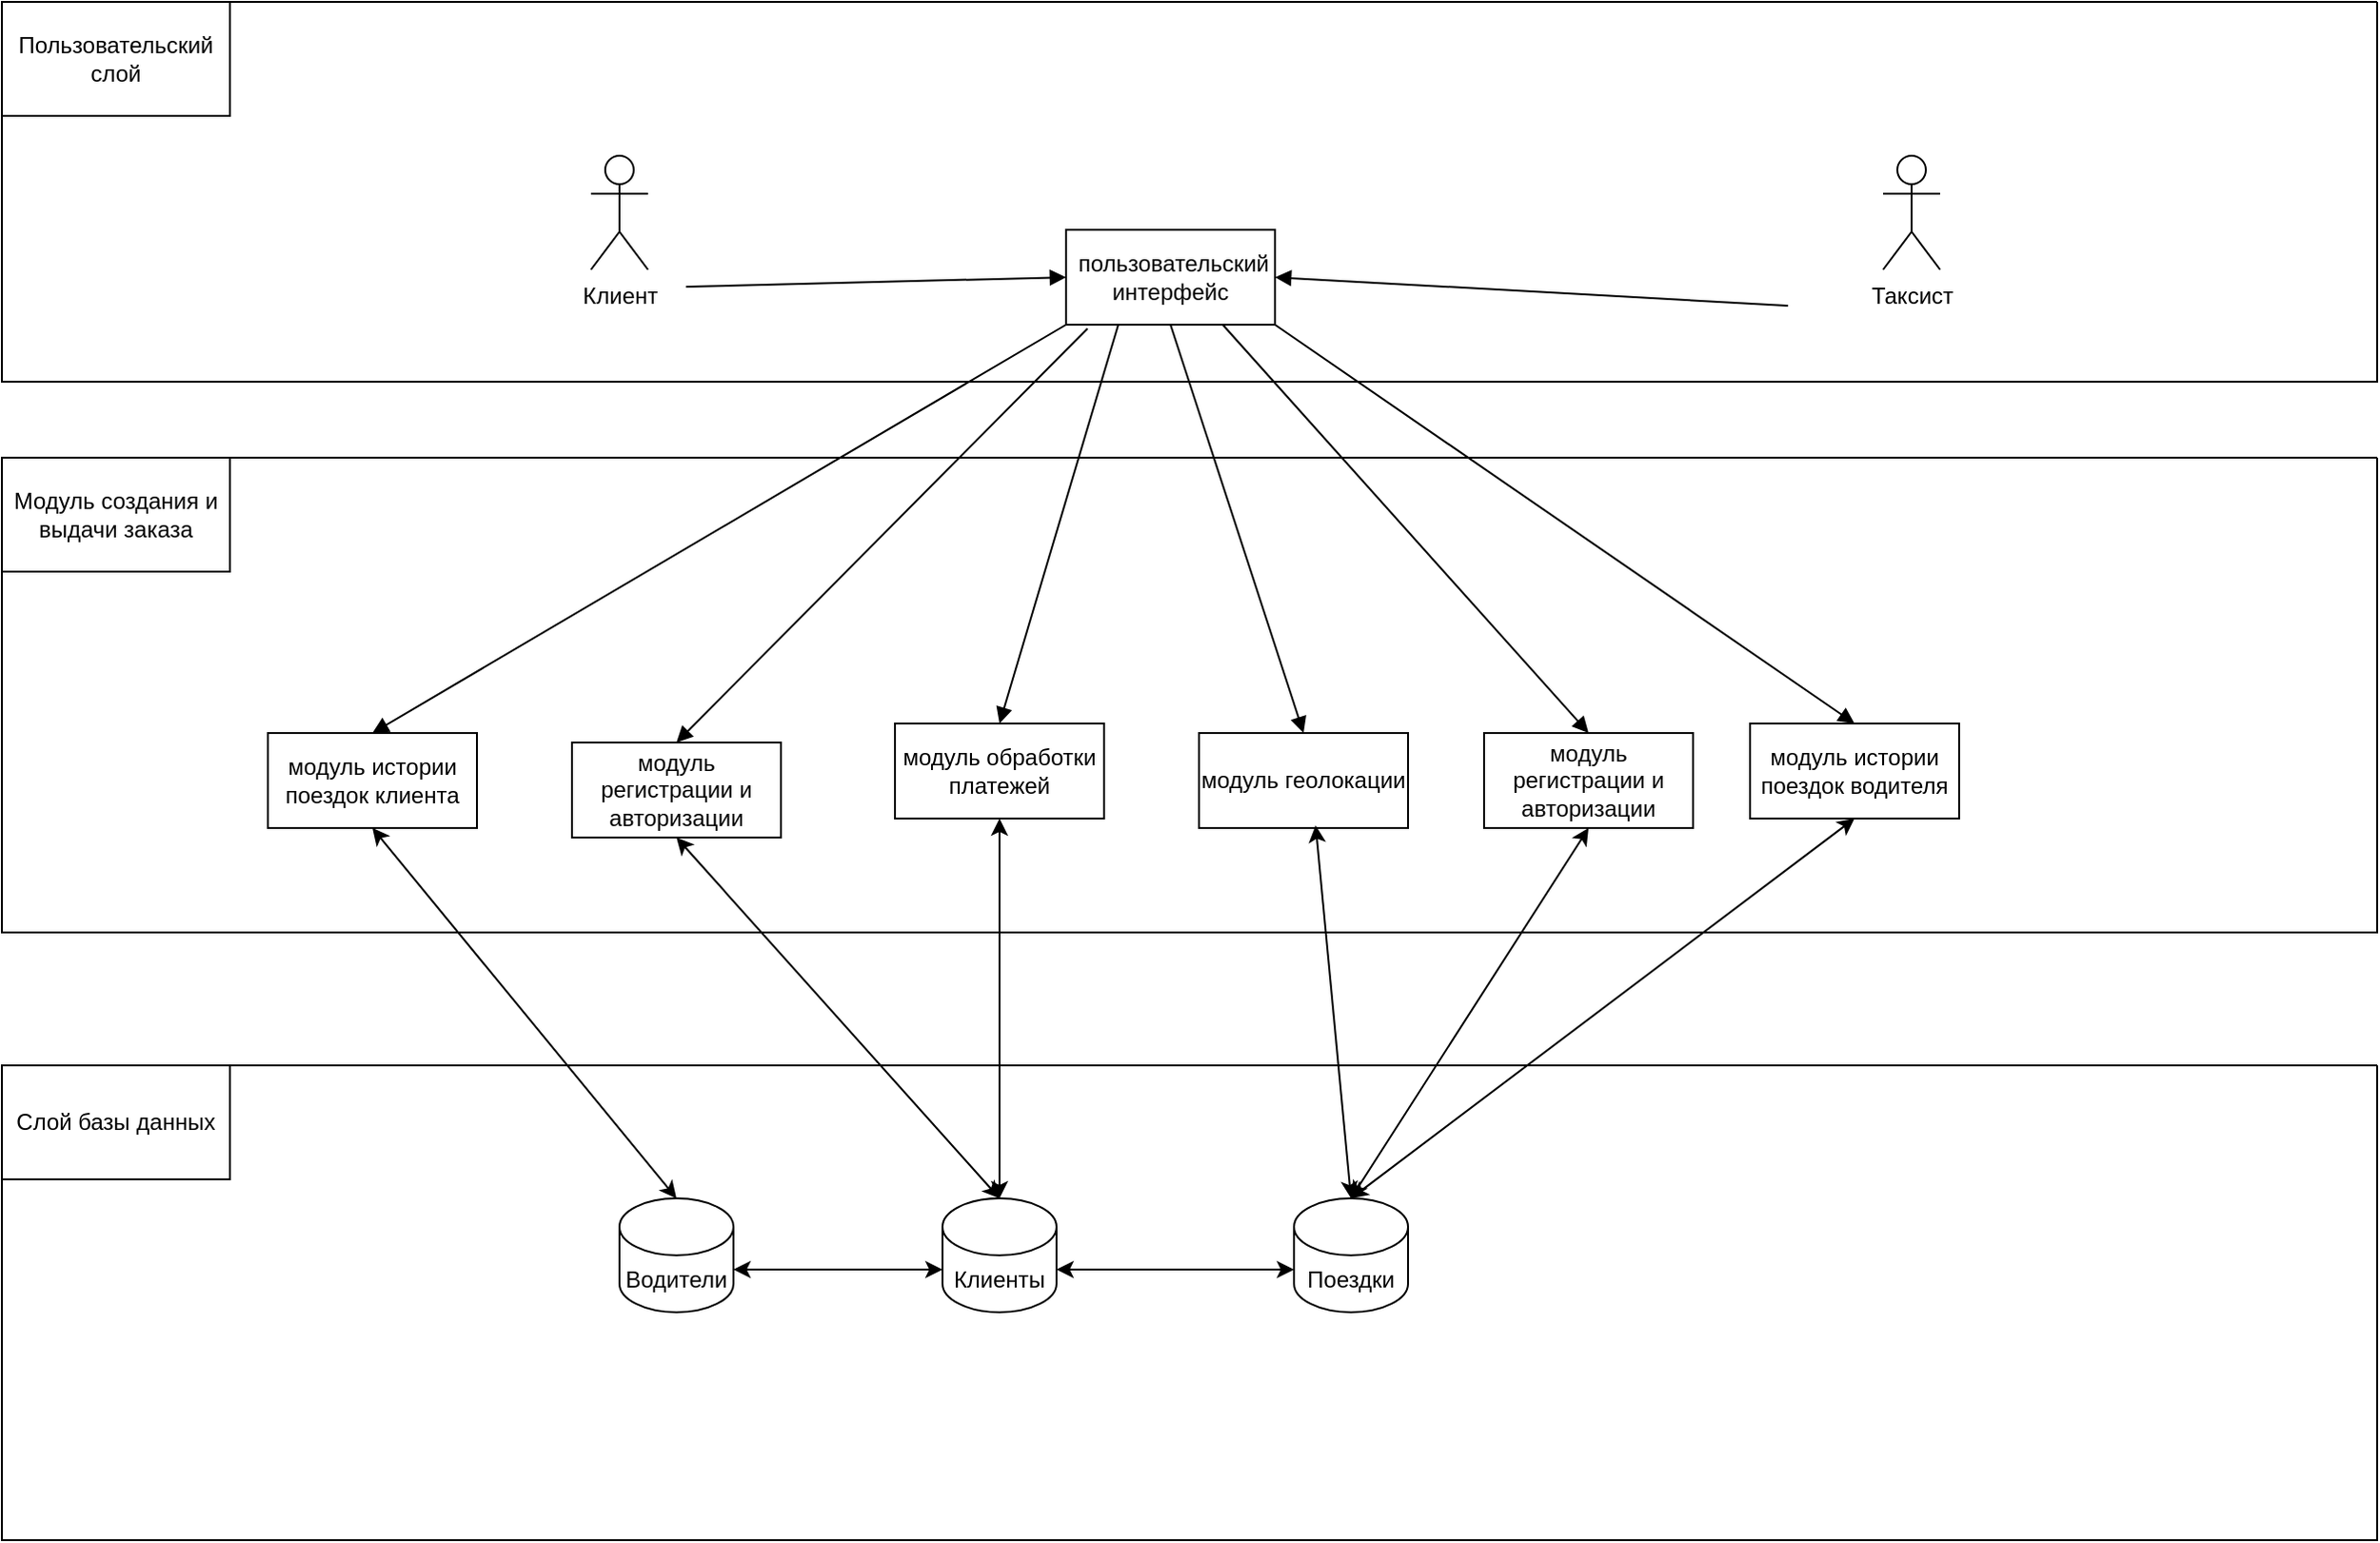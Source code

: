 <mxfile version="22.0.8" type="github">
  <diagram name="Page-1" id="b5b7bab2-c9e2-2cf4-8b2a-24fd1a2a6d21">
    <mxGraphModel dx="4617" dy="1643" grid="1" gridSize="10" guides="1" tooltips="1" connect="1" arrows="1" fold="1" page="1" pageScale="1" pageWidth="827" pageHeight="1169" background="none" math="0" shadow="0">
      <root>
        <mxCell id="0" />
        <mxCell id="1" parent="0" />
        <mxCell id="cKeQ6S0oiYJnXy505rPp-26" value="" style="swimlane;startSize=0;" parent="1" vertex="1">
          <mxGeometry x="-1120" y="200" width="1250" height="200" as="geometry" />
        </mxCell>
        <mxCell id="cKeQ6S0oiYJnXy505rPp-66" value="Пользовательский слой" style="whiteSpace=wrap;html=1;" parent="cKeQ6S0oiYJnXy505rPp-26" vertex="1">
          <mxGeometry width="120" height="60" as="geometry" />
        </mxCell>
        <mxCell id="cKeQ6S0oiYJnXy505rPp-74" value="&amp;nbsp;пользовательский интерфейс" style="html=1;whiteSpace=wrap;" parent="cKeQ6S0oiYJnXy505rPp-26" vertex="1">
          <mxGeometry x="560" y="120" width="110" height="50" as="geometry" />
        </mxCell>
        <mxCell id="cKeQ6S0oiYJnXy505rPp-46" value="Клиент" style="shape=umlActor;verticalLabelPosition=bottom;verticalAlign=top;html=1;" parent="1" vertex="1">
          <mxGeometry x="-810" y="281" width="30" height="60" as="geometry" />
        </mxCell>
        <mxCell id="cKeQ6S0oiYJnXy505rPp-53" value="" style="html=1;verticalAlign=bottom;endArrow=block;curved=0;rounded=0;entryX=0;entryY=0.5;entryDx=0;entryDy=0;" parent="1" target="cKeQ6S0oiYJnXy505rPp-74" edge="1">
          <mxGeometry width="80" relative="1" as="geometry">
            <mxPoint x="-760" y="350" as="sourcePoint" />
            <mxPoint x="-715" y="487" as="targetPoint" />
          </mxGeometry>
        </mxCell>
        <mxCell id="cKeQ6S0oiYJnXy505rPp-60" value="Таксист" style="shape=umlActor;verticalLabelPosition=bottom;verticalAlign=top;html=1;" parent="1" vertex="1">
          <mxGeometry x="-130" y="281" width="30" height="60" as="geometry" />
        </mxCell>
        <mxCell id="cKeQ6S0oiYJnXy505rPp-62" value="" style="html=1;verticalAlign=bottom;endArrow=block;curved=0;rounded=0;entryX=1;entryY=0.5;entryDx=0;entryDy=0;" parent="1" target="cKeQ6S0oiYJnXy505rPp-74" edge="1">
          <mxGeometry width="80" relative="1" as="geometry">
            <mxPoint x="-180" y="360" as="sourcePoint" />
            <mxPoint x="-195" y="476.5" as="targetPoint" />
          </mxGeometry>
        </mxCell>
        <mxCell id="cKeQ6S0oiYJnXy505rPp-67" value="" style="swimlane;startSize=0;" parent="1" vertex="1">
          <mxGeometry x="-1120" y="440" width="1250" height="250" as="geometry" />
        </mxCell>
        <mxCell id="cKeQ6S0oiYJnXy505rPp-75" value="модуль геолокации" style="html=1;whiteSpace=wrap;" parent="cKeQ6S0oiYJnXy505rPp-67" vertex="1">
          <mxGeometry x="630" y="145" width="110" height="50" as="geometry" />
        </mxCell>
        <mxCell id="cKeQ6S0oiYJnXy505rPp-76" value="модуль обработки платежей" style="html=1;whiteSpace=wrap;" parent="cKeQ6S0oiYJnXy505rPp-67" vertex="1">
          <mxGeometry x="470" y="140" width="110" height="50" as="geometry" />
        </mxCell>
        <mxCell id="cKeQ6S0oiYJnXy505rPp-77" value="модуль истории поездок клиента" style="html=1;whiteSpace=wrap;" parent="cKeQ6S0oiYJnXy505rPp-67" vertex="1">
          <mxGeometry x="140" y="145" width="110" height="50" as="geometry" />
        </mxCell>
        <mxCell id="cKeQ6S0oiYJnXy505rPp-78" value="модуль истории поездок водителя" style="html=1;whiteSpace=wrap;" parent="cKeQ6S0oiYJnXy505rPp-67" vertex="1">
          <mxGeometry x="920" y="140" width="110" height="50" as="geometry" />
        </mxCell>
        <mxCell id="cKeQ6S0oiYJnXy505rPp-48" value="модуль регистрации и авторизации" style="html=1;whiteSpace=wrap;" parent="cKeQ6S0oiYJnXy505rPp-67" vertex="1">
          <mxGeometry x="300" y="150" width="110" height="50" as="geometry" />
        </mxCell>
        <mxCell id="cKeQ6S0oiYJnXy505rPp-80" value="модуль регистрации и авторизации" style="html=1;whiteSpace=wrap;" parent="cKeQ6S0oiYJnXy505rPp-67" vertex="1">
          <mxGeometry x="780" y="145" width="110" height="50" as="geometry" />
        </mxCell>
        <mxCell id="cKeQ6S0oiYJnXy505rPp-84" value="Модуль создания и выдачи заказа" style="whiteSpace=wrap;html=1;" parent="cKeQ6S0oiYJnXy505rPp-67" vertex="1">
          <mxGeometry width="120" height="60" as="geometry" />
        </mxCell>
        <mxCell id="cKeQ6S0oiYJnXy505rPp-85" value="" style="html=1;verticalAlign=bottom;endArrow=block;curved=0;rounded=0;entryX=0.5;entryY=0;entryDx=0;entryDy=0;exitX=0;exitY=1;exitDx=0;exitDy=0;" parent="1" source="cKeQ6S0oiYJnXy505rPp-74" target="cKeQ6S0oiYJnXy505rPp-77" edge="1">
          <mxGeometry width="80" relative="1" as="geometry">
            <mxPoint x="-590" y="500" as="sourcePoint" />
            <mxPoint x="-390" y="495" as="targetPoint" />
          </mxGeometry>
        </mxCell>
        <mxCell id="cKeQ6S0oiYJnXy505rPp-86" value="" style="html=1;verticalAlign=bottom;endArrow=block;curved=0;rounded=0;entryX=0.5;entryY=0;entryDx=0;entryDy=0;exitX=0.103;exitY=1.04;exitDx=0;exitDy=0;exitPerimeter=0;" parent="1" source="cKeQ6S0oiYJnXy505rPp-74" target="cKeQ6S0oiYJnXy505rPp-48" edge="1">
          <mxGeometry width="80" relative="1" as="geometry">
            <mxPoint x="-455" y="390" as="sourcePoint" />
            <mxPoint x="-820" y="605" as="targetPoint" />
          </mxGeometry>
        </mxCell>
        <mxCell id="cKeQ6S0oiYJnXy505rPp-87" value="" style="html=1;verticalAlign=bottom;endArrow=block;curved=0;rounded=0;entryX=0.5;entryY=0;entryDx=0;entryDy=0;exitX=0.25;exitY=1;exitDx=0;exitDy=0;" parent="1" source="cKeQ6S0oiYJnXy505rPp-74" target="cKeQ6S0oiYJnXy505rPp-76" edge="1">
          <mxGeometry width="80" relative="1" as="geometry">
            <mxPoint x="-485" y="376.5" as="sourcePoint" />
            <mxPoint x="-690" y="596.5" as="targetPoint" />
          </mxGeometry>
        </mxCell>
        <mxCell id="cKeQ6S0oiYJnXy505rPp-88" value="" style="html=1;verticalAlign=bottom;endArrow=block;curved=0;rounded=0;entryX=0.5;entryY=0;entryDx=0;entryDy=0;exitX=0.5;exitY=1;exitDx=0;exitDy=0;" parent="1" source="cKeQ6S0oiYJnXy505rPp-74" target="cKeQ6S0oiYJnXy505rPp-75" edge="1">
          <mxGeometry width="80" relative="1" as="geometry">
            <mxPoint x="-463.5" y="375" as="sourcePoint" />
            <mxPoint x="-526.5" y="585" as="targetPoint" />
          </mxGeometry>
        </mxCell>
        <mxCell id="cKeQ6S0oiYJnXy505rPp-89" value="" style="html=1;verticalAlign=bottom;endArrow=block;curved=0;rounded=0;entryX=0.5;entryY=0;entryDx=0;entryDy=0;exitX=0.75;exitY=1;exitDx=0;exitDy=0;" parent="1" source="cKeQ6S0oiYJnXy505rPp-74" target="cKeQ6S0oiYJnXy505rPp-80" edge="1">
          <mxGeometry width="80" relative="1" as="geometry">
            <mxPoint x="-430" y="375" as="sourcePoint" />
            <mxPoint x="-360" y="590" as="targetPoint" />
          </mxGeometry>
        </mxCell>
        <mxCell id="cKeQ6S0oiYJnXy505rPp-90" value="" style="html=1;verticalAlign=bottom;endArrow=block;curved=0;rounded=0;entryX=0.5;entryY=0;entryDx=0;entryDy=0;exitX=1;exitY=1;exitDx=0;exitDy=0;" parent="1" source="cKeQ6S0oiYJnXy505rPp-74" target="cKeQ6S0oiYJnXy505rPp-78" edge="1">
          <mxGeometry width="80" relative="1" as="geometry">
            <mxPoint x="-410" y="362.5" as="sourcePoint" />
            <mxPoint x="-218" y="577.5" as="targetPoint" />
          </mxGeometry>
        </mxCell>
        <mxCell id="cKeQ6S0oiYJnXy505rPp-95" value="" style="swimlane;startSize=0;" parent="1" vertex="1">
          <mxGeometry x="-1120" y="760" width="1250" height="250" as="geometry" />
        </mxCell>
        <mxCell id="cKeQ6S0oiYJnXy505rPp-102" value="Слой базы данных" style="whiteSpace=wrap;html=1;" parent="cKeQ6S0oiYJnXy505rPp-95" vertex="1">
          <mxGeometry width="120" height="60" as="geometry" />
        </mxCell>
        <mxCell id="cKeQ6S0oiYJnXy505rPp-91" value="Водители" style="shape=cylinder3;whiteSpace=wrap;html=1;boundedLbl=1;backgroundOutline=1;size=15;" parent="cKeQ6S0oiYJnXy505rPp-95" vertex="1">
          <mxGeometry x="325" y="70" width="60" height="60" as="geometry" />
        </mxCell>
        <mxCell id="cKeQ6S0oiYJnXy505rPp-92" value="Клиенты" style="shape=cylinder3;whiteSpace=wrap;html=1;boundedLbl=1;backgroundOutline=1;size=15;" parent="cKeQ6S0oiYJnXy505rPp-95" vertex="1">
          <mxGeometry x="495" y="70" width="60" height="60" as="geometry" />
        </mxCell>
        <mxCell id="cKeQ6S0oiYJnXy505rPp-93" value="Поездки" style="shape=cylinder3;whiteSpace=wrap;html=1;boundedLbl=1;backgroundOutline=1;size=15;" parent="cKeQ6S0oiYJnXy505rPp-95" vertex="1">
          <mxGeometry x="680" y="70" width="60" height="60" as="geometry" />
        </mxCell>
        <mxCell id="cKeQ6S0oiYJnXy505rPp-117" value="" style="endArrow=classic;startArrow=classic;html=1;rounded=0;exitX=1;exitY=0;exitDx=0;exitDy=37.5;exitPerimeter=0;entryX=0;entryY=0;entryDx=0;entryDy=37.5;entryPerimeter=0;" parent="cKeQ6S0oiYJnXy505rPp-95" source="cKeQ6S0oiYJnXy505rPp-92" target="cKeQ6S0oiYJnXy505rPp-93" edge="1">
          <mxGeometry width="50" height="50" relative="1" as="geometry">
            <mxPoint x="620" y="210" as="sourcePoint" />
            <mxPoint x="670" y="160" as="targetPoint" />
          </mxGeometry>
        </mxCell>
        <mxCell id="cKeQ6S0oiYJnXy505rPp-118" value="" style="endArrow=classic;startArrow=classic;html=1;rounded=0;exitX=1;exitY=0;exitDx=0;exitDy=37.5;exitPerimeter=0;entryX=0;entryY=0;entryDx=0;entryDy=37.5;entryPerimeter=0;" parent="cKeQ6S0oiYJnXy505rPp-95" source="cKeQ6S0oiYJnXy505rPp-91" target="cKeQ6S0oiYJnXy505rPp-92" edge="1">
          <mxGeometry width="50" height="50" relative="1" as="geometry">
            <mxPoint x="420" y="150" as="sourcePoint" />
            <mxPoint x="470" y="100" as="targetPoint" />
          </mxGeometry>
        </mxCell>
        <mxCell id="cKeQ6S0oiYJnXy505rPp-119" value="" style="endArrow=classic;startArrow=classic;html=1;rounded=0;exitX=0.5;exitY=0;exitDx=0;exitDy=0;exitPerimeter=0;entryX=0.5;entryY=1;entryDx=0;entryDy=0;" parent="1" source="cKeQ6S0oiYJnXy505rPp-92" target="cKeQ6S0oiYJnXy505rPp-76" edge="1">
          <mxGeometry width="50" height="50" relative="1" as="geometry">
            <mxPoint x="-620" y="770" as="sourcePoint" />
            <mxPoint x="-570" y="720" as="targetPoint" />
          </mxGeometry>
        </mxCell>
        <mxCell id="cKeQ6S0oiYJnXy505rPp-120" value="" style="endArrow=classic;startArrow=classic;html=1;rounded=0;entryX=0.5;entryY=1;entryDx=0;entryDy=0;exitX=0.5;exitY=0;exitDx=0;exitDy=0;exitPerimeter=0;" parent="1" source="cKeQ6S0oiYJnXy505rPp-91" target="cKeQ6S0oiYJnXy505rPp-77" edge="1">
          <mxGeometry width="50" height="50" relative="1" as="geometry">
            <mxPoint x="-930" y="730" as="sourcePoint" />
            <mxPoint x="-880" y="680" as="targetPoint" />
          </mxGeometry>
        </mxCell>
        <mxCell id="cKeQ6S0oiYJnXy505rPp-121" value="" style="endArrow=classic;startArrow=classic;html=1;rounded=0;entryX=0.558;entryY=0.973;entryDx=0;entryDy=0;entryPerimeter=0;exitX=0.5;exitY=0;exitDx=0;exitDy=0;exitPerimeter=0;" parent="1" source="cKeQ6S0oiYJnXy505rPp-93" target="cKeQ6S0oiYJnXy505rPp-75" edge="1">
          <mxGeometry width="50" height="50" relative="1" as="geometry">
            <mxPoint x="-400" y="700" as="sourcePoint" />
            <mxPoint x="-350" y="650" as="targetPoint" />
          </mxGeometry>
        </mxCell>
        <mxCell id="cKeQ6S0oiYJnXy505rPp-122" value="" style="endArrow=classic;startArrow=classic;html=1;rounded=0;entryX=0.5;entryY=1;entryDx=0;entryDy=0;exitX=0.5;exitY=0;exitDx=0;exitDy=0;exitPerimeter=0;" parent="1" source="cKeQ6S0oiYJnXy505rPp-92" target="cKeQ6S0oiYJnXy505rPp-48" edge="1">
          <mxGeometry width="50" height="50" relative="1" as="geometry">
            <mxPoint x="-720" y="770" as="sourcePoint" />
            <mxPoint x="-670" y="720" as="targetPoint" />
          </mxGeometry>
        </mxCell>
        <mxCell id="cKeQ6S0oiYJnXy505rPp-123" value="" style="endArrow=classic;startArrow=classic;html=1;rounded=0;entryX=0.5;entryY=1;entryDx=0;entryDy=0;exitX=0.5;exitY=0;exitDx=0;exitDy=0;exitPerimeter=0;" parent="1" source="cKeQ6S0oiYJnXy505rPp-93" target="cKeQ6S0oiYJnXy505rPp-80" edge="1">
          <mxGeometry width="50" height="50" relative="1" as="geometry">
            <mxPoint x="-330" y="770" as="sourcePoint" />
            <mxPoint x="-280" y="720" as="targetPoint" />
          </mxGeometry>
        </mxCell>
        <mxCell id="cKeQ6S0oiYJnXy505rPp-124" value="" style="endArrow=classic;startArrow=classic;html=1;rounded=0;entryX=0.5;entryY=1;entryDx=0;entryDy=0;exitX=0.5;exitY=0;exitDx=0;exitDy=0;exitPerimeter=0;" parent="1" source="cKeQ6S0oiYJnXy505rPp-93" target="cKeQ6S0oiYJnXy505rPp-78" edge="1">
          <mxGeometry width="50" height="50" relative="1" as="geometry">
            <mxPoint x="-270" y="770" as="sourcePoint" />
            <mxPoint x="-220" y="720" as="targetPoint" />
          </mxGeometry>
        </mxCell>
      </root>
    </mxGraphModel>
  </diagram>
</mxfile>
